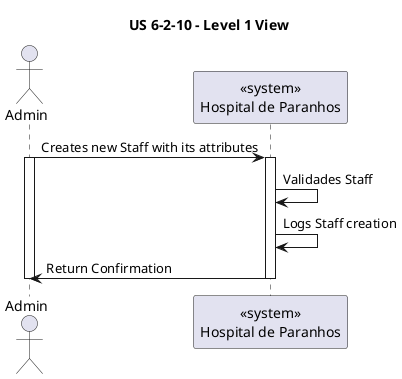 ' 
' User Story: As a **Admin**, I want to request an Staff, so that the Patient has access to the necessary healthcare.
'
' Acceptance Criteria:
' 
' - Admins can input Staff details such as **Patient ID**, **Staff type**, **Priority**, **Date**, **Time** and **Request Status**.
' - A unique **Staff ID** is generated upon profile creation.
' - The system validates that the Patient ID and Staff type are valid.
' - The profile is stored securely in the system.

@startuml

title US 6-2-10 - Level 1 View

actor Admin as U
participant "<<system>>\nHospital de Paranhos" as web

U -> web : Creates new Staff with its attributes
activate U
activate web
web -> web : Validades Staff
web -> web : Logs Staff creation
web -> U : Return Confirmation
deactivate web
deactivate U




@enduml
